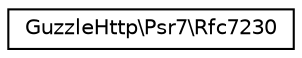 digraph "Graphical Class Hierarchy"
{
  edge [fontname="Helvetica",fontsize="10",labelfontname="Helvetica",labelfontsize="10"];
  node [fontname="Helvetica",fontsize="10",shape=record];
  rankdir="LR";
  Node0 [label="GuzzleHttp\\Psr7\\Rfc7230",height=0.2,width=0.4,color="black", fillcolor="white", style="filled",URL="$classGuzzleHttp_1_1Psr7_1_1Rfc7230.html"];
}
